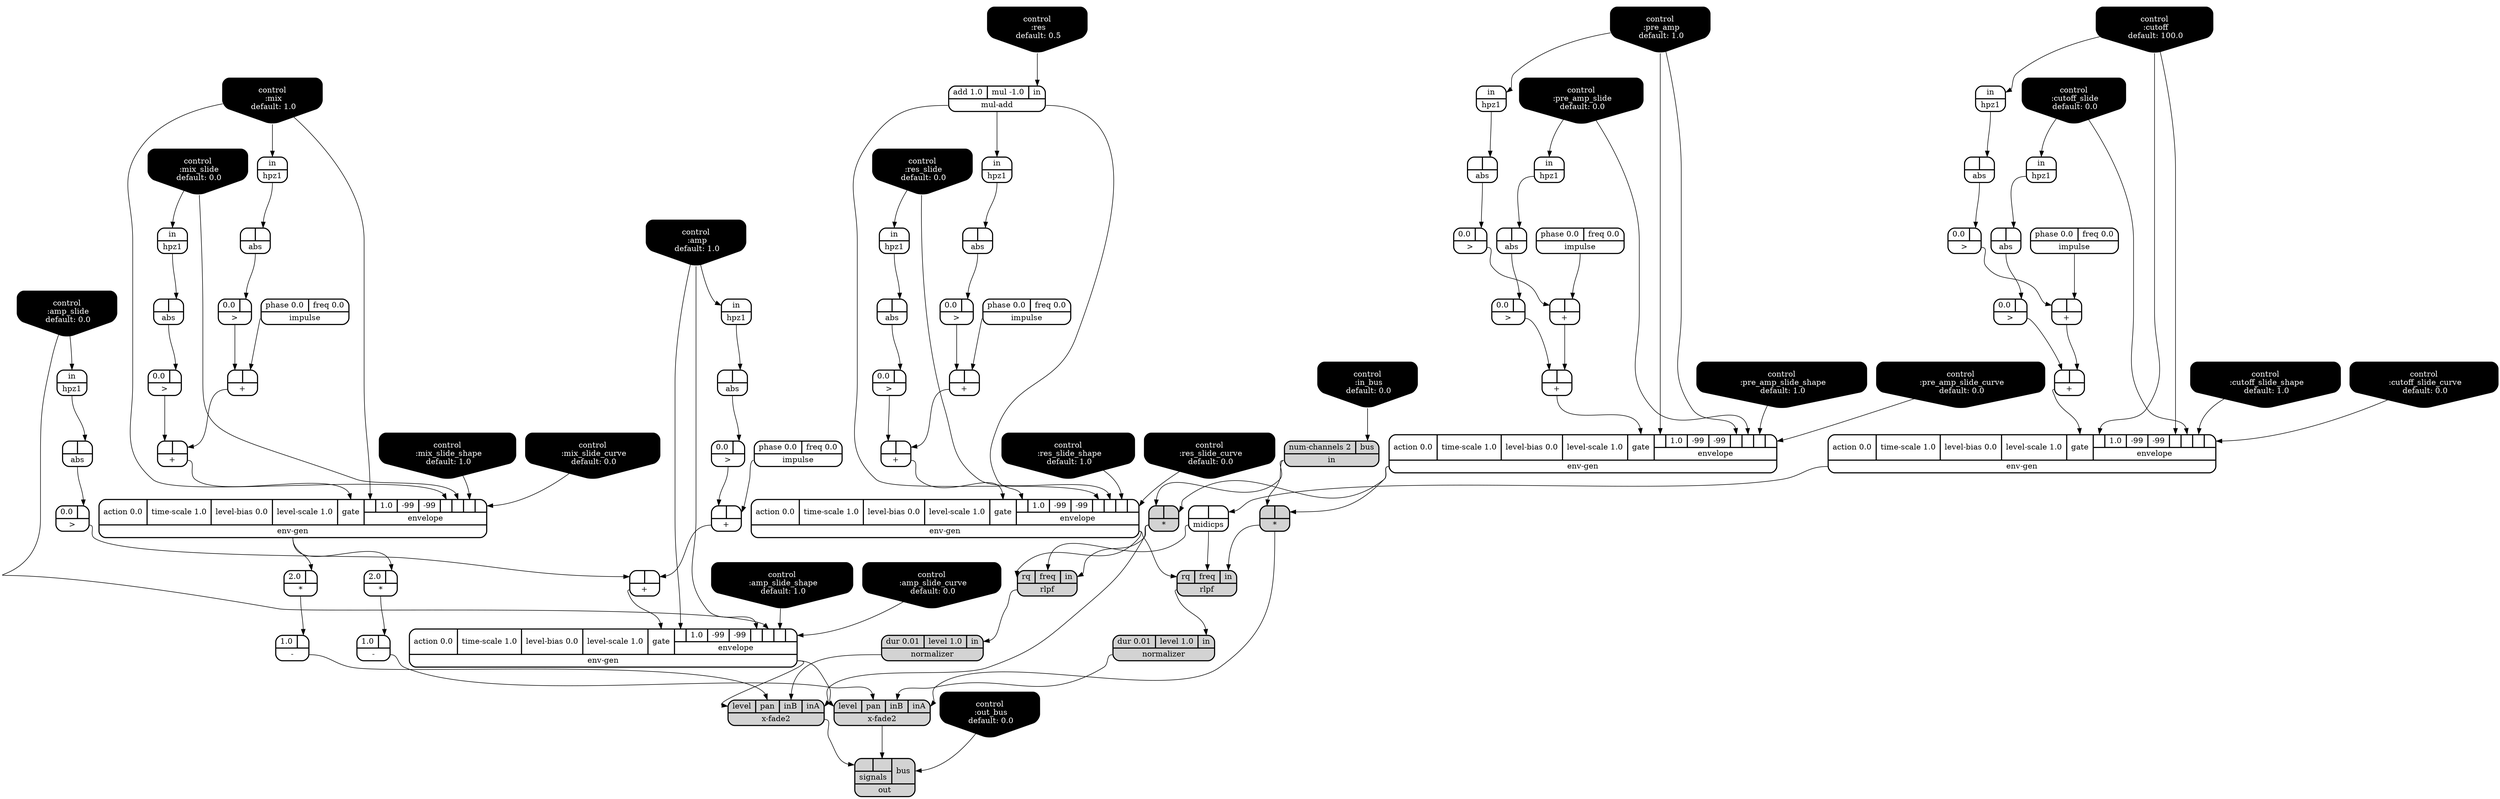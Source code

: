 digraph synthdef {
32 [label = "{{ <b> 2.0|<a> } |<__UG_NAME__>* }" style="bold, rounded" shape=record rankdir=LR];
44 [label = "{{ <b> |<a> } |<__UG_NAME__>* }" style="filled, bold, rounded"  shape=record rankdir=LR];
81 [label = "{{ <b> |<a> } |<__UG_NAME__>* }" style="filled, bold, rounded"  shape=record rankdir=LR];
84 [label = "{{ <b> 2.0|<a> } |<__UG_NAME__>* }" style="bold, rounded" shape=record rankdir=LR];
26 [label = "{{ <b> |<a> } |<__UG_NAME__>+ }" style="bold, rounded" shape=record rankdir=LR];
30 [label = "{{ <b> |<a> } |<__UG_NAME__>+ }" style="bold, rounded" shape=record rankdir=LR];
37 [label = "{{ <b> |<a> } |<__UG_NAME__>+ }" style="bold, rounded" shape=record rankdir=LR];
41 [label = "{{ <b> |<a> } |<__UG_NAME__>+ }" style="bold, rounded" shape=record rankdir=LR];
49 [label = "{{ <b> |<a> } |<__UG_NAME__>+ }" style="bold, rounded" shape=record rankdir=LR];
53 [label = "{{ <b> |<a> } |<__UG_NAME__>+ }" style="bold, rounded" shape=record rankdir=LR];
61 [label = "{{ <b> |<a> } |<__UG_NAME__>+ }" style="bold, rounded" shape=record rankdir=LR];
65 [label = "{{ <b> |<a> } |<__UG_NAME__>+ }" style="bold, rounded" shape=record rankdir=LR];
74 [label = "{{ <b> |<a> } |<__UG_NAME__>+ }" style="bold, rounded" shape=record rankdir=LR];
78 [label = "{{ <b> |<a> } |<__UG_NAME__>+ }" style="bold, rounded" shape=record rankdir=LR];
69 [label = "{{ <b> 1.0|<a> } |<__UG_NAME__>- }" style="bold, rounded" shape=record rankdir=LR];
85 [label = "{{ <b> 1.0|<a> } |<__UG_NAME__>- }" style="bold, rounded" shape=record rankdir=LR];
25 [label = "{{ <b> 0.0|<a> } |<__UG_NAME__>\> }" style="bold, rounded" shape=record rankdir=LR];
29 [label = "{{ <b> 0.0|<a> } |<__UG_NAME__>\> }" style="bold, rounded" shape=record rankdir=LR];
36 [label = "{{ <b> 0.0|<a> } |<__UG_NAME__>\> }" style="bold, rounded" shape=record rankdir=LR];
40 [label = "{{ <b> 0.0|<a> } |<__UG_NAME__>\> }" style="bold, rounded" shape=record rankdir=LR];
48 [label = "{{ <b> 0.0|<a> } |<__UG_NAME__>\> }" style="bold, rounded" shape=record rankdir=LR];
52 [label = "{{ <b> 0.0|<a> } |<__UG_NAME__>\> }" style="bold, rounded" shape=record rankdir=LR];
60 [label = "{{ <b> 0.0|<a> } |<__UG_NAME__>\> }" style="bold, rounded" shape=record rankdir=LR];
64 [label = "{{ <b> 0.0|<a> } |<__UG_NAME__>\> }" style="bold, rounded" shape=record rankdir=LR];
73 [label = "{{ <b> 0.0|<a> } |<__UG_NAME__>\> }" style="bold, rounded" shape=record rankdir=LR];
77 [label = "{{ <b> 0.0|<a> } |<__UG_NAME__>\> }" style="bold, rounded" shape=record rankdir=LR];
24 [label = "{{ <b> |<a> } |<__UG_NAME__>abs }" style="bold, rounded" shape=record rankdir=LR];
28 [label = "{{ <b> |<a> } |<__UG_NAME__>abs }" style="bold, rounded" shape=record rankdir=LR];
35 [label = "{{ <b> |<a> } |<__UG_NAME__>abs }" style="bold, rounded" shape=record rankdir=LR];
39 [label = "{{ <b> |<a> } |<__UG_NAME__>abs }" style="bold, rounded" shape=record rankdir=LR];
47 [label = "{{ <b> |<a> } |<__UG_NAME__>abs }" style="bold, rounded" shape=record rankdir=LR];
51 [label = "{{ <b> |<a> } |<__UG_NAME__>abs }" style="bold, rounded" shape=record rankdir=LR];
59 [label = "{{ <b> |<a> } |<__UG_NAME__>abs }" style="bold, rounded" shape=record rankdir=LR];
63 [label = "{{ <b> |<a> } |<__UG_NAME__>abs }" style="bold, rounded" shape=record rankdir=LR];
72 [label = "{{ <b> |<a> } |<__UG_NAME__>abs }" style="bold, rounded" shape=record rankdir=LR];
76 [label = "{{ <b> |<a> } |<__UG_NAME__>abs }" style="bold, rounded" shape=record rankdir=LR];
0 [label = "control
 :amp
 default: 1.0" shape=invhouse style="rounded, filled, bold" fillcolor=black fontcolor=white ]; 
1 [label = "control
 :amp_slide
 default: 0.0" shape=invhouse style="rounded, filled, bold" fillcolor=black fontcolor=white ]; 
2 [label = "control
 :amp_slide_shape
 default: 1.0" shape=invhouse style="rounded, filled, bold" fillcolor=black fontcolor=white ]; 
3 [label = "control
 :amp_slide_curve
 default: 0.0" shape=invhouse style="rounded, filled, bold" fillcolor=black fontcolor=white ]; 
4 [label = "control
 :mix
 default: 1.0" shape=invhouse style="rounded, filled, bold" fillcolor=black fontcolor=white ]; 
5 [label = "control
 :mix_slide
 default: 0.0" shape=invhouse style="rounded, filled, bold" fillcolor=black fontcolor=white ]; 
6 [label = "control
 :mix_slide_shape
 default: 1.0" shape=invhouse style="rounded, filled, bold" fillcolor=black fontcolor=white ]; 
7 [label = "control
 :mix_slide_curve
 default: 0.0" shape=invhouse style="rounded, filled, bold" fillcolor=black fontcolor=white ]; 
8 [label = "control
 :pre_amp
 default: 1.0" shape=invhouse style="rounded, filled, bold" fillcolor=black fontcolor=white ]; 
9 [label = "control
 :pre_amp_slide
 default: 0.0" shape=invhouse style="rounded, filled, bold" fillcolor=black fontcolor=white ]; 
10 [label = "control
 :pre_amp_slide_shape
 default: 1.0" shape=invhouse style="rounded, filled, bold" fillcolor=black fontcolor=white ]; 
11 [label = "control
 :pre_amp_slide_curve
 default: 0.0" shape=invhouse style="rounded, filled, bold" fillcolor=black fontcolor=white ]; 
12 [label = "control
 :cutoff
 default: 100.0" shape=invhouse style="rounded, filled, bold" fillcolor=black fontcolor=white ]; 
13 [label = "control
 :cutoff_slide
 default: 0.0" shape=invhouse style="rounded, filled, bold" fillcolor=black fontcolor=white ]; 
14 [label = "control
 :cutoff_slide_shape
 default: 1.0" shape=invhouse style="rounded, filled, bold" fillcolor=black fontcolor=white ]; 
15 [label = "control
 :cutoff_slide_curve
 default: 0.0" shape=invhouse style="rounded, filled, bold" fillcolor=black fontcolor=white ]; 
16 [label = "control
 :res
 default: 0.5" shape=invhouse style="rounded, filled, bold" fillcolor=black fontcolor=white ]; 
17 [label = "control
 :res_slide
 default: 0.0" shape=invhouse style="rounded, filled, bold" fillcolor=black fontcolor=white ]; 
18 [label = "control
 :res_slide_shape
 default: 1.0" shape=invhouse style="rounded, filled, bold" fillcolor=black fontcolor=white ]; 
19 [label = "control
 :res_slide_curve
 default: 0.0" shape=invhouse style="rounded, filled, bold" fillcolor=black fontcolor=white ]; 
20 [label = "control
 :in_bus
 default: 0.0" shape=invhouse style="rounded, filled, bold" fillcolor=black fontcolor=white ]; 
21 [label = "control
 :out_bus
 default: 0.0" shape=invhouse style="rounded, filled, bold" fillcolor=black fontcolor=white ]; 
31 [label = "{{ <action> action 0.0|<time____scale> time-scale 1.0|<level____bias> level-bias 0.0|<level____scale> level-scale 1.0|<gate> gate|{{<envelope___control___0>|1.0|-99|-99|<envelope___control___4>|<envelope___control___5>|<envelope___control___6>|<envelope___control___7>}|envelope}} |<__UG_NAME__>env-gen }" style="bold, rounded" shape=record rankdir=LR];
42 [label = "{{ <action> action 0.0|<time____scale> time-scale 1.0|<level____bias> level-bias 0.0|<level____scale> level-scale 1.0|<gate> gate|{{<envelope___control___0>|1.0|-99|-99|<envelope___control___4>|<envelope___control___5>|<envelope___control___6>|<envelope___control___7>}|envelope}} |<__UG_NAME__>env-gen }" style="bold, rounded" shape=record rankdir=LR];
54 [label = "{{ <action> action 0.0|<time____scale> time-scale 1.0|<level____bias> level-bias 0.0|<level____scale> level-scale 1.0|<gate> gate|{{<envelope___control___0>|1.0|-99|-99|<envelope___control___4>|<envelope___control___5>|<envelope___control___6>|<envelope___control___7>}|envelope}} |<__UG_NAME__>env-gen }" style="bold, rounded" shape=record rankdir=LR];
66 [label = "{{ <action> action 0.0|<time____scale> time-scale 1.0|<level____bias> level-bias 0.0|<level____scale> level-scale 1.0|<gate> gate|{{<envelope___mul____add___0>|1.0|-99|-99|<envelope___mul____add___4>|<envelope___control___5>|<envelope___control___6>|<envelope___control___7>}|envelope}} |<__UG_NAME__>env-gen }" style="bold, rounded" shape=record rankdir=LR];
79 [label = "{{ <action> action 0.0|<time____scale> time-scale 1.0|<level____bias> level-bias 0.0|<level____scale> level-scale 1.0|<gate> gate|{{<envelope___control___0>|1.0|-99|-99|<envelope___control___4>|<envelope___control___5>|<envelope___control___6>|<envelope___control___7>}|envelope}} |<__UG_NAME__>env-gen }" style="bold, rounded" shape=record rankdir=LR];
23 [label = "{{ <in> in} |<__UG_NAME__>hpz1 }" style="bold, rounded" shape=record rankdir=LR];
27 [label = "{{ <in> in} |<__UG_NAME__>hpz1 }" style="bold, rounded" shape=record rankdir=LR];
34 [label = "{{ <in> in} |<__UG_NAME__>hpz1 }" style="bold, rounded" shape=record rankdir=LR];
38 [label = "{{ <in> in} |<__UG_NAME__>hpz1 }" style="bold, rounded" shape=record rankdir=LR];
46 [label = "{{ <in> in} |<__UG_NAME__>hpz1 }" style="bold, rounded" shape=record rankdir=LR];
50 [label = "{{ <in> in} |<__UG_NAME__>hpz1 }" style="bold, rounded" shape=record rankdir=LR];
58 [label = "{{ <in> in} |<__UG_NAME__>hpz1 }" style="bold, rounded" shape=record rankdir=LR];
62 [label = "{{ <in> in} |<__UG_NAME__>hpz1 }" style="bold, rounded" shape=record rankdir=LR];
71 [label = "{{ <in> in} |<__UG_NAME__>hpz1 }" style="bold, rounded" shape=record rankdir=LR];
75 [label = "{{ <in> in} |<__UG_NAME__>hpz1 }" style="bold, rounded" shape=record rankdir=LR];
22 [label = "{{ <phase> phase 0.0|<freq> freq 0.0} |<__UG_NAME__>impulse }" style="bold, rounded" shape=record rankdir=LR];
33 [label = "{{ <phase> phase 0.0|<freq> freq 0.0} |<__UG_NAME__>impulse }" style="bold, rounded" shape=record rankdir=LR];
45 [label = "{{ <phase> phase 0.0|<freq> freq 0.0} |<__UG_NAME__>impulse }" style="bold, rounded" shape=record rankdir=LR];
56 [label = "{{ <phase> phase 0.0|<freq> freq 0.0} |<__UG_NAME__>impulse }" style="bold, rounded" shape=record rankdir=LR];
70 [label = "{{ <phase> phase 0.0|<freq> freq 0.0} |<__UG_NAME__>impulse }" style="bold, rounded" shape=record rankdir=LR];
43 [label = "{{ <num____channels> num-channels 2|<bus> bus} |<__UG_NAME__>in }" style="filled, bold, rounded"  shape=record rankdir=LR];
55 [label = "{{ <b> |<a> } |<__UG_NAME__>midicps }" style="bold, rounded" shape=record rankdir=LR];
57 [label = "{{ <add> add 1.0|<mul> mul -1.0|<in> in} |<__UG_NAME__>mul-add }" style="bold, rounded" shape=record rankdir=LR];
68 [label = "{{ <dur> dur 0.01|<level> level 1.0|<in> in} |<__UG_NAME__>normalizer }" style="filled, bold, rounded"  shape=record rankdir=LR];
83 [label = "{{ <dur> dur 0.01|<level> level 1.0|<in> in} |<__UG_NAME__>normalizer }" style="filled, bold, rounded"  shape=record rankdir=LR];
87 [label = "{{ {{<signals___x____fade2___0>|<signals___x____fade2___1>}|signals}|<bus> bus} |<__UG_NAME__>out }" style="filled, bold, rounded"  shape=record rankdir=LR];
67 [label = "{{ <rq> rq|<freq> freq|<in> in} |<__UG_NAME__>rlpf }" style="filled, bold, rounded"  shape=record rankdir=LR];
82 [label = "{{ <rq> rq|<freq> freq|<in> in} |<__UG_NAME__>rlpf }" style="filled, bold, rounded"  shape=record rankdir=LR];
80 [label = "{{ <level> level|<pan> pan|<inb> inB|<ina> inA} |<__UG_NAME__>x-fade2 }" style="filled, bold, rounded"  shape=record rankdir=LR];
86 [label = "{{ <level> level|<pan> pan|<inb> inB|<ina> inA} |<__UG_NAME__>x-fade2 }" style="filled, bold, rounded"  shape=record rankdir=LR];

31:__UG_NAME__ -> 32:a ;
42:__UG_NAME__ -> 44:a ;
43:__UG_NAME__ -> 44:b ;
42:__UG_NAME__ -> 81:a ;
43:__UG_NAME__ -> 81:b ;
31:__UG_NAME__ -> 84:a ;
22:__UG_NAME__ -> 26:a ;
25:__UG_NAME__ -> 26:b ;
26:__UG_NAME__ -> 30:a ;
29:__UG_NAME__ -> 30:b ;
33:__UG_NAME__ -> 37:a ;
36:__UG_NAME__ -> 37:b ;
37:__UG_NAME__ -> 41:a ;
40:__UG_NAME__ -> 41:b ;
45:__UG_NAME__ -> 49:a ;
48:__UG_NAME__ -> 49:b ;
49:__UG_NAME__ -> 53:a ;
52:__UG_NAME__ -> 53:b ;
56:__UG_NAME__ -> 61:a ;
60:__UG_NAME__ -> 61:b ;
61:__UG_NAME__ -> 65:a ;
64:__UG_NAME__ -> 65:b ;
70:__UG_NAME__ -> 74:a ;
73:__UG_NAME__ -> 74:b ;
74:__UG_NAME__ -> 78:a ;
77:__UG_NAME__ -> 78:b ;
32:__UG_NAME__ -> 69:a ;
84:__UG_NAME__ -> 85:a ;
24:__UG_NAME__ -> 25:a ;
28:__UG_NAME__ -> 29:a ;
35:__UG_NAME__ -> 36:a ;
39:__UG_NAME__ -> 40:a ;
47:__UG_NAME__ -> 48:a ;
51:__UG_NAME__ -> 52:a ;
59:__UG_NAME__ -> 60:a ;
63:__UG_NAME__ -> 64:a ;
72:__UG_NAME__ -> 73:a ;
76:__UG_NAME__ -> 77:a ;
23:__UG_NAME__ -> 24:a ;
27:__UG_NAME__ -> 28:a ;
34:__UG_NAME__ -> 35:a ;
38:__UG_NAME__ -> 39:a ;
46:__UG_NAME__ -> 47:a ;
50:__UG_NAME__ -> 51:a ;
58:__UG_NAME__ -> 59:a ;
62:__UG_NAME__ -> 63:a ;
71:__UG_NAME__ -> 72:a ;
75:__UG_NAME__ -> 76:a ;
4:__UG_NAME__ -> 31:envelope___control___0 ;
4:__UG_NAME__ -> 31:envelope___control___4 ;
5:__UG_NAME__ -> 31:envelope___control___5 ;
6:__UG_NAME__ -> 31:envelope___control___6 ;
7:__UG_NAME__ -> 31:envelope___control___7 ;
30:__UG_NAME__ -> 31:gate ;
8:__UG_NAME__ -> 42:envelope___control___0 ;
8:__UG_NAME__ -> 42:envelope___control___4 ;
9:__UG_NAME__ -> 42:envelope___control___5 ;
10:__UG_NAME__ -> 42:envelope___control___6 ;
11:__UG_NAME__ -> 42:envelope___control___7 ;
41:__UG_NAME__ -> 42:gate ;
12:__UG_NAME__ -> 54:envelope___control___0 ;
12:__UG_NAME__ -> 54:envelope___control___4 ;
13:__UG_NAME__ -> 54:envelope___control___5 ;
14:__UG_NAME__ -> 54:envelope___control___6 ;
15:__UG_NAME__ -> 54:envelope___control___7 ;
53:__UG_NAME__ -> 54:gate ;
57:__UG_NAME__ -> 66:envelope___mul____add___0 ;
57:__UG_NAME__ -> 66:envelope___mul____add___4 ;
17:__UG_NAME__ -> 66:envelope___control___5 ;
18:__UG_NAME__ -> 66:envelope___control___6 ;
19:__UG_NAME__ -> 66:envelope___control___7 ;
65:__UG_NAME__ -> 66:gate ;
0:__UG_NAME__ -> 79:envelope___control___0 ;
0:__UG_NAME__ -> 79:envelope___control___4 ;
1:__UG_NAME__ -> 79:envelope___control___5 ;
2:__UG_NAME__ -> 79:envelope___control___6 ;
3:__UG_NAME__ -> 79:envelope___control___7 ;
78:__UG_NAME__ -> 79:gate ;
4:__UG_NAME__ -> 23:in ;
5:__UG_NAME__ -> 27:in ;
8:__UG_NAME__ -> 34:in ;
9:__UG_NAME__ -> 38:in ;
12:__UG_NAME__ -> 46:in ;
13:__UG_NAME__ -> 50:in ;
57:__UG_NAME__ -> 58:in ;
17:__UG_NAME__ -> 62:in ;
0:__UG_NAME__ -> 71:in ;
1:__UG_NAME__ -> 75:in ;
20:__UG_NAME__ -> 43:bus ;
54:__UG_NAME__ -> 55:a ;
16:__UG_NAME__ -> 57:in ;
67:__UG_NAME__ -> 68:in ;
82:__UG_NAME__ -> 83:in ;
21:__UG_NAME__ -> 87:bus ;
80:__UG_NAME__ -> 87:signals___x____fade2___0 ;
86:__UG_NAME__ -> 87:signals___x____fade2___1 ;
44:__UG_NAME__ -> 67:in ;
55:__UG_NAME__ -> 67:freq ;
66:__UG_NAME__ -> 67:rq ;
81:__UG_NAME__ -> 82:in ;
55:__UG_NAME__ -> 82:freq ;
66:__UG_NAME__ -> 82:rq ;
44:__UG_NAME__ -> 80:ina ;
68:__UG_NAME__ -> 80:inb ;
69:__UG_NAME__ -> 80:pan ;
79:__UG_NAME__ -> 80:level ;
81:__UG_NAME__ -> 86:ina ;
83:__UG_NAME__ -> 86:inb ;
85:__UG_NAME__ -> 86:pan ;
79:__UG_NAME__ -> 86:level ;

}